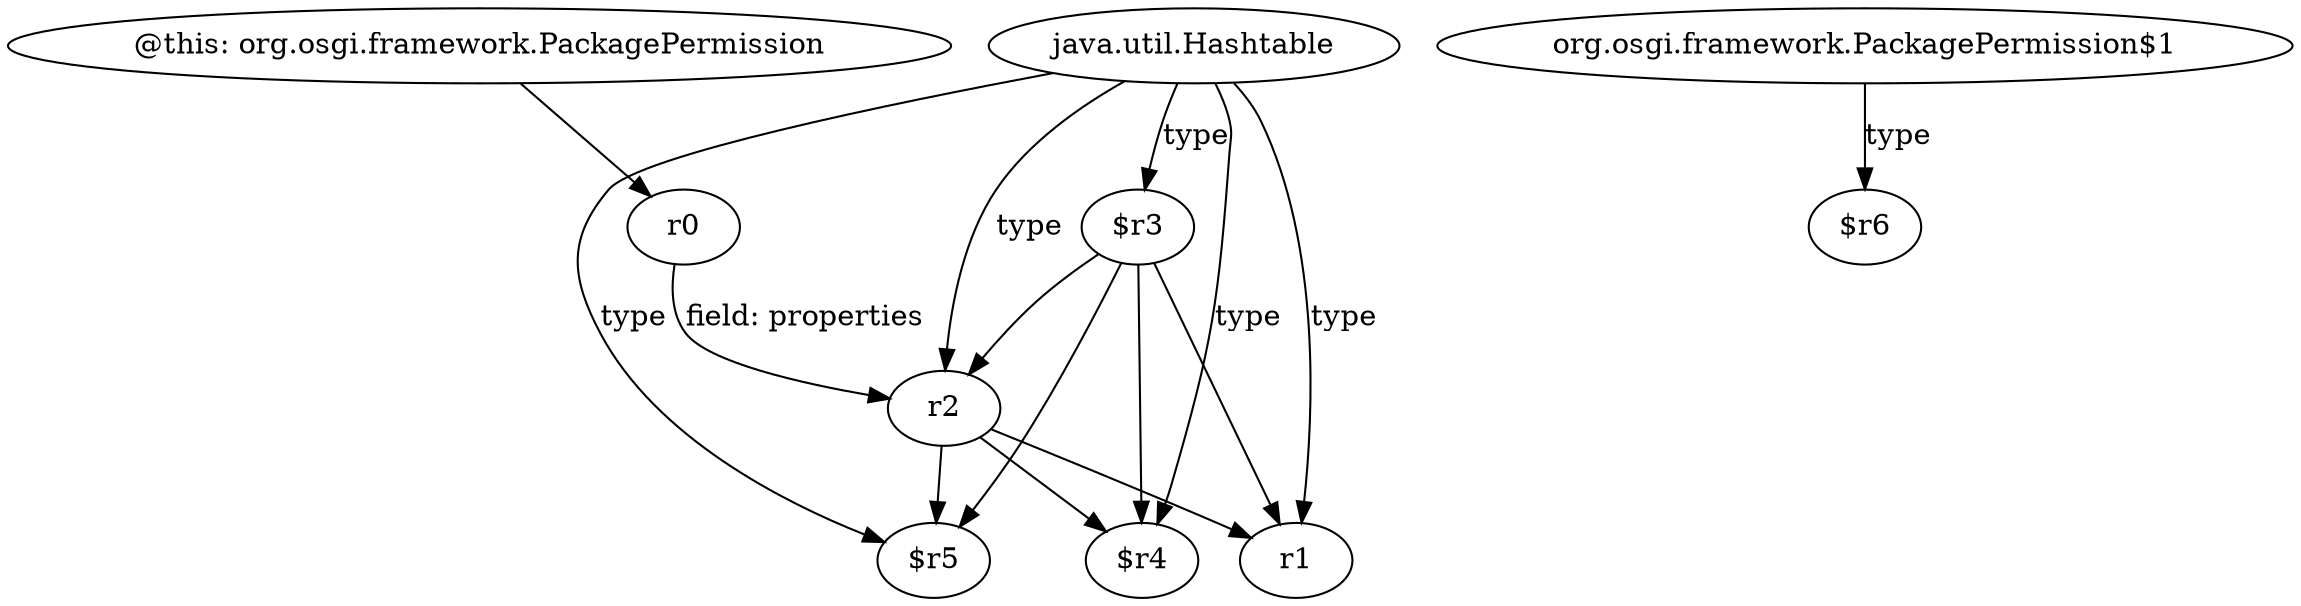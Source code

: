 digraph g {
0[label="r2"]
1[label="$r4"]
0->1[label=""]
2[label="java.util.Hashtable"]
3[label="r1"]
2->3[label="type"]
4[label="org.osgi.framework.PackagePermission$1"]
5[label="$r6"]
4->5[label="type"]
2->0[label="type"]
6[label="$r5"]
0->6[label=""]
7[label="$r3"]
2->7[label="type"]
7->6[label=""]
7->1[label=""]
2->1[label="type"]
8[label="r0"]
8->0[label="field: properties"]
0->3[label=""]
7->0[label=""]
9[label="@this: org.osgi.framework.PackagePermission"]
9->8[label=""]
2->6[label="type"]
7->3[label=""]
}
